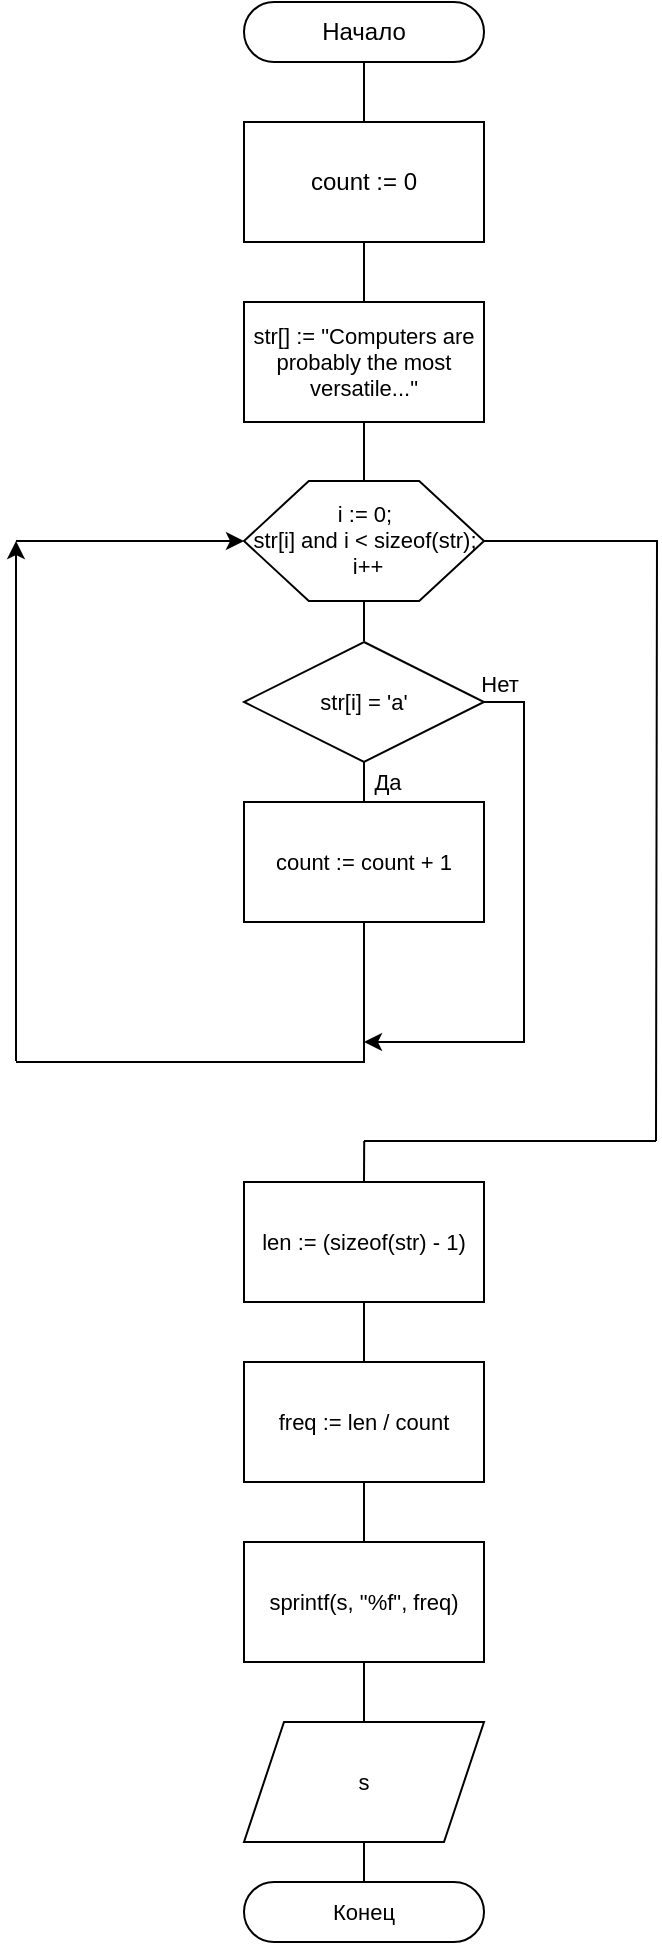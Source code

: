 <mxfile version="21.7.5" type="device">
  <diagram name="Страница — 1" id="GiJr1f_CgUiUpdbqxdoT">
    <mxGraphModel dx="1110" dy="523" grid="1" gridSize="10" guides="1" tooltips="1" connect="1" arrows="1" fold="1" page="1" pageScale="1" pageWidth="827" pageHeight="1169" math="0" shadow="0">
      <root>
        <mxCell id="0" />
        <mxCell id="1" parent="0" />
        <mxCell id="a2UC8jDwrB7TQeW9gZ3S-3" style="edgeStyle=orthogonalEdgeStyle;rounded=0;orthogonalLoop=1;jettySize=auto;html=1;exitX=0.5;exitY=1;exitDx=0;exitDy=0;entryX=0.5;entryY=0;entryDx=0;entryDy=0;endArrow=none;endFill=0;" parent="1" source="a2UC8jDwrB7TQeW9gZ3S-1" target="a2UC8jDwrB7TQeW9gZ3S-2" edge="1">
          <mxGeometry relative="1" as="geometry" />
        </mxCell>
        <mxCell id="a2UC8jDwrB7TQeW9gZ3S-1" value="Начало" style="rounded=1;whiteSpace=wrap;html=1;arcSize=50;" parent="1" vertex="1">
          <mxGeometry x="354" y="170" width="120" height="30" as="geometry" />
        </mxCell>
        <mxCell id="a2UC8jDwrB7TQeW9gZ3S-5" style="edgeStyle=orthogonalEdgeStyle;shape=connector;rounded=0;orthogonalLoop=1;jettySize=auto;html=1;exitX=0.5;exitY=1;exitDx=0;exitDy=0;entryX=0.5;entryY=0;entryDx=0;entryDy=0;labelBackgroundColor=default;strokeColor=default;fontFamily=Helvetica;fontSize=11;fontColor=default;endArrow=none;endFill=0;" parent="1" source="a2UC8jDwrB7TQeW9gZ3S-2" target="a2UC8jDwrB7TQeW9gZ3S-4" edge="1">
          <mxGeometry relative="1" as="geometry" />
        </mxCell>
        <mxCell id="a2UC8jDwrB7TQeW9gZ3S-2" value="count := 0" style="rounded=0;whiteSpace=wrap;html=1;" parent="1" vertex="1">
          <mxGeometry x="354" y="230" width="120" height="60" as="geometry" />
        </mxCell>
        <mxCell id="a2UC8jDwrB7TQeW9gZ3S-22" style="edgeStyle=orthogonalEdgeStyle;shape=connector;rounded=0;orthogonalLoop=1;jettySize=auto;html=1;exitX=0.5;exitY=1;exitDx=0;exitDy=0;entryX=0.5;entryY=0;entryDx=0;entryDy=0;labelBackgroundColor=default;strokeColor=default;fontFamily=Helvetica;fontSize=11;fontColor=default;endArrow=none;endFill=0;" parent="1" source="a2UC8jDwrB7TQeW9gZ3S-4" target="a2UC8jDwrB7TQeW9gZ3S-8" edge="1">
          <mxGeometry relative="1" as="geometry" />
        </mxCell>
        <mxCell id="a2UC8jDwrB7TQeW9gZ3S-4" value="str[] :=&amp;nbsp;&quot;Computers are probably the most versatile...&quot;" style="rounded=0;whiteSpace=wrap;html=1;fontFamily=Helvetica;fontSize=11;fontColor=default;" parent="1" vertex="1">
          <mxGeometry x="354" y="320" width="120" height="60" as="geometry" />
        </mxCell>
        <mxCell id="a2UC8jDwrB7TQeW9gZ3S-6" style="edgeStyle=orthogonalEdgeStyle;shape=connector;rounded=0;orthogonalLoop=1;jettySize=auto;html=1;exitX=0.5;exitY=1;exitDx=0;exitDy=0;entryX=0.5;entryY=0;entryDx=0;entryDy=0;labelBackgroundColor=default;strokeColor=default;fontFamily=Helvetica;fontSize=11;fontColor=default;endArrow=none;endFill=0;" parent="1" source="a2UC8jDwrB7TQeW9gZ3S-8" edge="1">
          <mxGeometry relative="1" as="geometry">
            <mxPoint x="414" y="489.5" as="targetPoint" />
          </mxGeometry>
        </mxCell>
        <mxCell id="a2UC8jDwrB7TQeW9gZ3S-7" style="edgeStyle=orthogonalEdgeStyle;shape=connector;rounded=0;orthogonalLoop=1;jettySize=auto;html=1;exitX=1;exitY=0.5;exitDx=0;exitDy=0;labelBackgroundColor=default;strokeColor=default;fontFamily=Helvetica;fontSize=11;fontColor=default;endArrow=none;endFill=0;" parent="1" source="a2UC8jDwrB7TQeW9gZ3S-8" edge="1">
          <mxGeometry relative="1" as="geometry">
            <mxPoint x="560" y="739.5" as="targetPoint" />
          </mxGeometry>
        </mxCell>
        <mxCell id="a2UC8jDwrB7TQeW9gZ3S-8" value="i := 0; &lt;br&gt;str[i] and i &amp;lt; sizeof(str);&lt;br&gt;&amp;nbsp;i++" style="verticalLabelPosition=bottom;verticalAlign=top;html=1;shape=hexagon;perimeter=hexagonPerimeter2;arcSize=6;size=0.27;fontFamily=Helvetica;fontSize=11;fontColor=default;spacingBottom=0;spacingTop=-57;" parent="1" vertex="1">
          <mxGeometry x="354" y="409.5" width="120" height="60" as="geometry" />
        </mxCell>
        <mxCell id="a2UC8jDwrB7TQeW9gZ3S-18" value="" style="endArrow=classic;html=1;rounded=0;labelBackgroundColor=default;strokeColor=default;fontFamily=Helvetica;fontSize=11;fontColor=default;shape=connector;" parent="1" edge="1">
          <mxGeometry width="50" height="50" relative="1" as="geometry">
            <mxPoint x="240" y="699.5" as="sourcePoint" />
            <mxPoint x="240" y="439.5" as="targetPoint" />
            <Array as="points">
              <mxPoint x="240" y="570" />
            </Array>
          </mxGeometry>
        </mxCell>
        <mxCell id="a2UC8jDwrB7TQeW9gZ3S-19" value="" style="endArrow=classic;html=1;rounded=0;labelBackgroundColor=default;strokeColor=default;fontFamily=Helvetica;fontSize=11;fontColor=default;shape=connector;entryX=0;entryY=0.5;entryDx=0;entryDy=0;" parent="1" target="a2UC8jDwrB7TQeW9gZ3S-8" edge="1">
          <mxGeometry width="50" height="50" relative="1" as="geometry">
            <mxPoint x="240" y="439.5" as="sourcePoint" />
            <mxPoint x="430" y="429.5" as="targetPoint" />
          </mxGeometry>
        </mxCell>
        <mxCell id="a2UC8jDwrB7TQeW9gZ3S-20" value="" style="endArrow=none;html=1;rounded=0;labelBackgroundColor=default;strokeColor=default;fontFamily=Helvetica;fontSize=11;fontColor=default;shape=connector;" parent="1" edge="1">
          <mxGeometry width="50" height="50" relative="1" as="geometry">
            <mxPoint x="414" y="739.5" as="sourcePoint" />
            <mxPoint x="560" y="739.5" as="targetPoint" />
          </mxGeometry>
        </mxCell>
        <mxCell id="a2UC8jDwrB7TQeW9gZ3S-21" style="edgeStyle=orthogonalEdgeStyle;shape=connector;rounded=0;orthogonalLoop=1;jettySize=auto;html=1;exitX=0.5;exitY=0;exitDx=0;exitDy=0;labelBackgroundColor=default;strokeColor=default;fontFamily=Helvetica;fontSize=11;fontColor=default;endArrow=none;endFill=0;" parent="1" edge="1">
          <mxGeometry relative="1" as="geometry">
            <mxPoint x="414.095" y="739.5" as="targetPoint" />
            <mxPoint x="414" y="759.5" as="sourcePoint" />
          </mxGeometry>
        </mxCell>
        <mxCell id="a2UC8jDwrB7TQeW9gZ3S-38" style="edgeStyle=orthogonalEdgeStyle;shape=connector;rounded=0;orthogonalLoop=1;jettySize=auto;html=1;exitX=0.5;exitY=1;exitDx=0;exitDy=0;entryX=0.5;entryY=0;entryDx=0;entryDy=0;labelBackgroundColor=default;strokeColor=default;fontFamily=Helvetica;fontSize=11;fontColor=default;endArrow=none;endFill=0;" parent="1" source="a2UC8jDwrB7TQeW9gZ3S-36" target="a2UC8jDwrB7TQeW9gZ3S-37" edge="1">
          <mxGeometry relative="1" as="geometry" />
        </mxCell>
        <mxCell id="a2UC8jDwrB7TQeW9gZ3S-40" style="edgeStyle=orthogonalEdgeStyle;shape=connector;rounded=0;orthogonalLoop=1;jettySize=auto;html=1;exitX=1;exitY=0.5;exitDx=0;exitDy=0;labelBackgroundColor=default;strokeColor=default;fontFamily=Helvetica;fontSize=11;fontColor=default;endArrow=classic;endFill=1;" parent="1" source="a2UC8jDwrB7TQeW9gZ3S-36" edge="1">
          <mxGeometry relative="1" as="geometry">
            <mxPoint x="414" y="690" as="targetPoint" />
            <Array as="points">
              <mxPoint x="494" y="520" />
              <mxPoint x="494" y="690" />
            </Array>
          </mxGeometry>
        </mxCell>
        <mxCell id="a2UC8jDwrB7TQeW9gZ3S-36" value="str[i] = &#39;a&#39;" style="rhombus;whiteSpace=wrap;html=1;fontFamily=Helvetica;fontSize=11;fontColor=default;" parent="1" vertex="1">
          <mxGeometry x="354" y="490" width="120" height="60" as="geometry" />
        </mxCell>
        <mxCell id="a2UC8jDwrB7TQeW9gZ3S-39" style="edgeStyle=orthogonalEdgeStyle;shape=connector;rounded=0;orthogonalLoop=1;jettySize=auto;html=1;exitX=0.5;exitY=1;exitDx=0;exitDy=0;labelBackgroundColor=default;strokeColor=default;fontFamily=Helvetica;fontSize=11;fontColor=default;endArrow=none;endFill=0;" parent="1" source="a2UC8jDwrB7TQeW9gZ3S-37" edge="1">
          <mxGeometry relative="1" as="geometry">
            <mxPoint x="240" y="700" as="targetPoint" />
            <Array as="points">
              <mxPoint x="414" y="700" />
            </Array>
          </mxGeometry>
        </mxCell>
        <mxCell id="a2UC8jDwrB7TQeW9gZ3S-37" value="count := count + 1" style="rounded=0;whiteSpace=wrap;html=1;fontFamily=Helvetica;fontSize=11;fontColor=default;" parent="1" vertex="1">
          <mxGeometry x="354" y="570" width="120" height="60" as="geometry" />
        </mxCell>
        <mxCell id="a2UC8jDwrB7TQeW9gZ3S-41" value="Нет" style="text;html=1;strokeColor=none;fillColor=none;align=center;verticalAlign=middle;whiteSpace=wrap;rounded=0;fontSize=11;fontFamily=Helvetica;fontColor=default;" parent="1" vertex="1">
          <mxGeometry x="452" y="496" width="60" height="30" as="geometry" />
        </mxCell>
        <mxCell id="a2UC8jDwrB7TQeW9gZ3S-42" value="Да" style="text;html=1;strokeColor=none;fillColor=none;align=center;verticalAlign=middle;whiteSpace=wrap;rounded=0;fontSize=11;fontFamily=Helvetica;fontColor=default;" parent="1" vertex="1">
          <mxGeometry x="396" y="545" width="60" height="30" as="geometry" />
        </mxCell>
        <mxCell id="a2UC8jDwrB7TQeW9gZ3S-45" style="edgeStyle=orthogonalEdgeStyle;shape=connector;rounded=0;orthogonalLoop=1;jettySize=auto;html=1;exitX=0.5;exitY=1;exitDx=0;exitDy=0;entryX=0.5;entryY=0;entryDx=0;entryDy=0;labelBackgroundColor=default;strokeColor=default;fontFamily=Helvetica;fontSize=11;fontColor=default;endArrow=none;endFill=0;" parent="1" source="a2UC8jDwrB7TQeW9gZ3S-43" target="a2UC8jDwrB7TQeW9gZ3S-44" edge="1">
          <mxGeometry relative="1" as="geometry" />
        </mxCell>
        <mxCell id="a2UC8jDwrB7TQeW9gZ3S-43" value="len := (sizeof(str) - 1)" style="rounded=0;whiteSpace=wrap;html=1;fontFamily=Helvetica;fontSize=11;fontColor=default;" parent="1" vertex="1">
          <mxGeometry x="354" y="760" width="120" height="60" as="geometry" />
        </mxCell>
        <mxCell id="a2UC8jDwrB7TQeW9gZ3S-47" style="edgeStyle=orthogonalEdgeStyle;shape=connector;rounded=0;orthogonalLoop=1;jettySize=auto;html=1;exitX=0.5;exitY=1;exitDx=0;exitDy=0;entryX=0.5;entryY=0;entryDx=0;entryDy=0;labelBackgroundColor=default;strokeColor=default;fontFamily=Helvetica;fontSize=11;fontColor=default;endArrow=none;endFill=0;" parent="1" source="a2UC8jDwrB7TQeW9gZ3S-44" target="a2UC8jDwrB7TQeW9gZ3S-46" edge="1">
          <mxGeometry relative="1" as="geometry" />
        </mxCell>
        <mxCell id="a2UC8jDwrB7TQeW9gZ3S-44" value="freq := len / count" style="rounded=0;whiteSpace=wrap;html=1;fontFamily=Helvetica;fontSize=11;fontColor=default;" parent="1" vertex="1">
          <mxGeometry x="354" y="850" width="120" height="60" as="geometry" />
        </mxCell>
        <mxCell id="a2UC8jDwrB7TQeW9gZ3S-50" style="edgeStyle=orthogonalEdgeStyle;shape=connector;rounded=0;orthogonalLoop=1;jettySize=auto;html=1;exitX=0.5;exitY=1;exitDx=0;exitDy=0;entryX=0.5;entryY=0;entryDx=0;entryDy=0;labelBackgroundColor=default;strokeColor=default;fontFamily=Helvetica;fontSize=11;fontColor=default;endArrow=none;endFill=0;" parent="1" source="a2UC8jDwrB7TQeW9gZ3S-46" target="a2UC8jDwrB7TQeW9gZ3S-49" edge="1">
          <mxGeometry relative="1" as="geometry" />
        </mxCell>
        <mxCell id="a2UC8jDwrB7TQeW9gZ3S-46" value="sprintf(s, &quot;%f&quot;, freq)" style="rounded=0;whiteSpace=wrap;html=1;fontFamily=Helvetica;fontSize=11;fontColor=default;" parent="1" vertex="1">
          <mxGeometry x="354" y="940" width="120" height="60" as="geometry" />
        </mxCell>
        <mxCell id="a2UC8jDwrB7TQeW9gZ3S-52" style="edgeStyle=orthogonalEdgeStyle;shape=connector;rounded=0;orthogonalLoop=1;jettySize=auto;html=1;exitX=0.5;exitY=1;exitDx=0;exitDy=0;entryX=0.5;entryY=0;entryDx=0;entryDy=0;labelBackgroundColor=default;strokeColor=default;fontFamily=Helvetica;fontSize=11;fontColor=default;endArrow=none;endFill=0;" parent="1" source="a2UC8jDwrB7TQeW9gZ3S-49" target="a2UC8jDwrB7TQeW9gZ3S-51" edge="1">
          <mxGeometry relative="1" as="geometry" />
        </mxCell>
        <mxCell id="a2UC8jDwrB7TQeW9gZ3S-49" value="s" style="shape=parallelogram;perimeter=parallelogramPerimeter;whiteSpace=wrap;html=1;fixedSize=1;fontFamily=Helvetica;fontSize=11;fontColor=default;" parent="1" vertex="1">
          <mxGeometry x="354" y="1030" width="120" height="60" as="geometry" />
        </mxCell>
        <mxCell id="a2UC8jDwrB7TQeW9gZ3S-51" value="Конец" style="rounded=1;whiteSpace=wrap;html=1;arcSize=50;fontFamily=Helvetica;fontSize=11;fontColor=default;" parent="1" vertex="1">
          <mxGeometry x="354" y="1110" width="120" height="30" as="geometry" />
        </mxCell>
      </root>
    </mxGraphModel>
  </diagram>
</mxfile>
